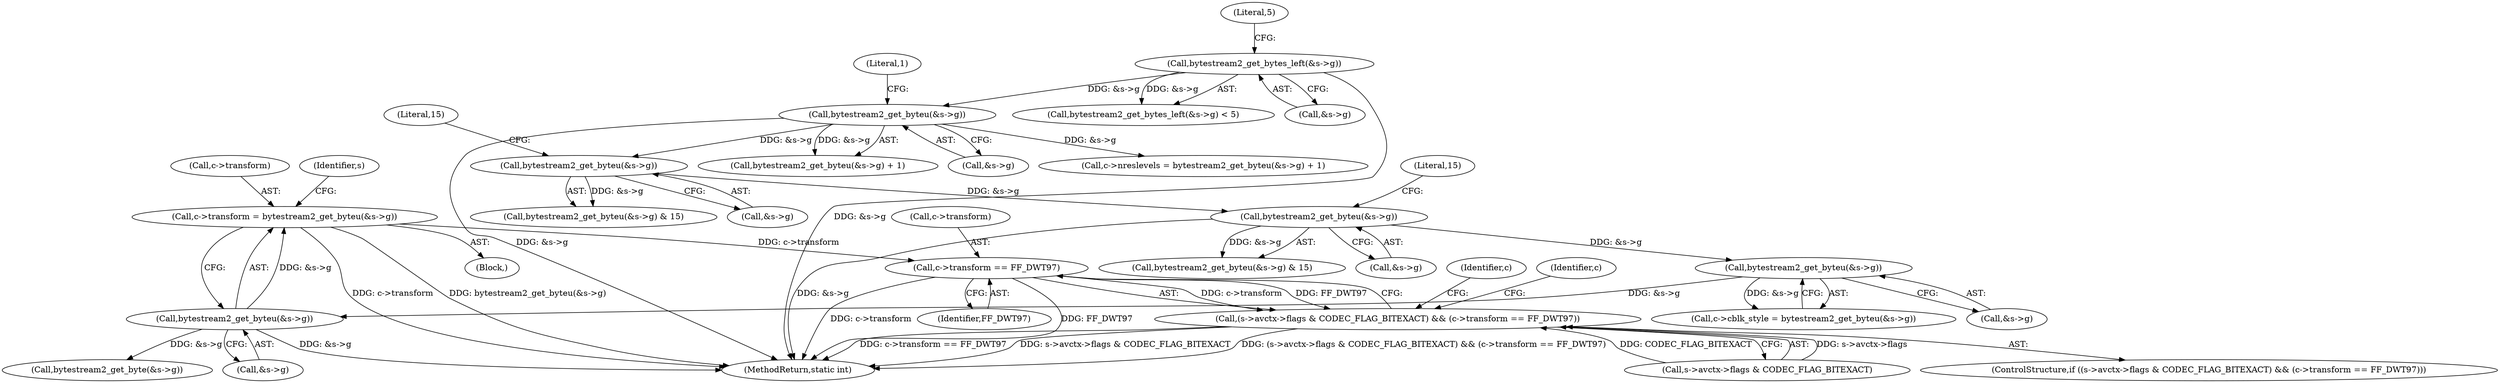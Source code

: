 digraph "0_FFmpeg_a1b9004b768bef606ee98d417bceb9392ceb788d@pointer" {
"1000280" [label="(Call,c->transform = bytestream2_get_byteu(&s->g))"];
"1000284" [label="(Call,bytestream2_get_byteu(&s->g))"];
"1000259" [label="(Call,bytestream2_get_byteu(&s->g))"];
"1000197" [label="(Call,bytestream2_get_byteu(&s->g))"];
"1000184" [label="(Call,bytestream2_get_byteu(&s->g))"];
"1000129" [label="(Call,bytestream2_get_byteu(&s->g))"];
"1000116" [label="(Call,bytestream2_get_bytes_left(&s->g))"];
"1000298" [label="(Call,c->transform == FF_DWT97)"];
"1000290" [label="(Call,(s->avctx->flags & CODEC_FLAG_BITEXACT) && (c->transform == FF_DWT97))"];
"1000128" [label="(Call,bytestream2_get_byteu(&s->g) + 1)"];
"1000280" [label="(Call,c->transform = bytestream2_get_byteu(&s->g))"];
"1000112" [label="(Block,)"];
"1000260" [label="(Call,&s->g)"];
"1000115" [label="(Call,bytestream2_get_bytes_left(&s->g) < 5)"];
"1000305" [label="(Identifier,c)"];
"1000116" [label="(Call,bytestream2_get_bytes_left(&s->g))"];
"1000196" [label="(Call,bytestream2_get_byteu(&s->g) & 15)"];
"1000255" [label="(Call,c->cblk_style = bytestream2_get_byteu(&s->g))"];
"1000121" [label="(Literal,5)"];
"1000202" [label="(Literal,15)"];
"1000198" [label="(Call,&s->g)"];
"1000281" [label="(Call,c->transform)"];
"1000294" [label="(Identifier,s)"];
"1000259" [label="(Call,bytestream2_get_byteu(&s->g))"];
"1000302" [label="(Identifier,FF_DWT97)"];
"1000311" [label="(Identifier,c)"];
"1000117" [label="(Call,&s->g)"];
"1000129" [label="(Call,bytestream2_get_byteu(&s->g))"];
"1000197" [label="(Call,bytestream2_get_byteu(&s->g))"];
"1000130" [label="(Call,&s->g)"];
"1000284" [label="(Call,bytestream2_get_byteu(&s->g))"];
"1000299" [label="(Call,c->transform)"];
"1000189" [label="(Literal,15)"];
"1000298" [label="(Call,c->transform == FF_DWT97)"];
"1000330" [label="(Call,bytestream2_get_byte(&s->g))"];
"1000285" [label="(Call,&s->g)"];
"1000291" [label="(Call,s->avctx->flags & CODEC_FLAG_BITEXACT)"];
"1000124" [label="(Call,c->nreslevels = bytestream2_get_byteu(&s->g) + 1)"];
"1000377" [label="(MethodReturn,static int)"];
"1000185" [label="(Call,&s->g)"];
"1000183" [label="(Call,bytestream2_get_byteu(&s->g) & 15)"];
"1000289" [label="(ControlStructure,if ((s->avctx->flags & CODEC_FLAG_BITEXACT) && (c->transform == FF_DWT97)))"];
"1000290" [label="(Call,(s->avctx->flags & CODEC_FLAG_BITEXACT) && (c->transform == FF_DWT97))"];
"1000134" [label="(Literal,1)"];
"1000184" [label="(Call,bytestream2_get_byteu(&s->g))"];
"1000280" -> "1000112"  [label="AST: "];
"1000280" -> "1000284"  [label="CFG: "];
"1000281" -> "1000280"  [label="AST: "];
"1000284" -> "1000280"  [label="AST: "];
"1000294" -> "1000280"  [label="CFG: "];
"1000280" -> "1000377"  [label="DDG: bytestream2_get_byteu(&s->g)"];
"1000280" -> "1000377"  [label="DDG: c->transform"];
"1000284" -> "1000280"  [label="DDG: &s->g"];
"1000280" -> "1000298"  [label="DDG: c->transform"];
"1000284" -> "1000285"  [label="CFG: "];
"1000285" -> "1000284"  [label="AST: "];
"1000284" -> "1000377"  [label="DDG: &s->g"];
"1000259" -> "1000284"  [label="DDG: &s->g"];
"1000284" -> "1000330"  [label="DDG: &s->g"];
"1000259" -> "1000255"  [label="AST: "];
"1000259" -> "1000260"  [label="CFG: "];
"1000260" -> "1000259"  [label="AST: "];
"1000255" -> "1000259"  [label="CFG: "];
"1000259" -> "1000255"  [label="DDG: &s->g"];
"1000197" -> "1000259"  [label="DDG: &s->g"];
"1000197" -> "1000196"  [label="AST: "];
"1000197" -> "1000198"  [label="CFG: "];
"1000198" -> "1000197"  [label="AST: "];
"1000202" -> "1000197"  [label="CFG: "];
"1000197" -> "1000377"  [label="DDG: &s->g"];
"1000197" -> "1000196"  [label="DDG: &s->g"];
"1000184" -> "1000197"  [label="DDG: &s->g"];
"1000184" -> "1000183"  [label="AST: "];
"1000184" -> "1000185"  [label="CFG: "];
"1000185" -> "1000184"  [label="AST: "];
"1000189" -> "1000184"  [label="CFG: "];
"1000184" -> "1000183"  [label="DDG: &s->g"];
"1000129" -> "1000184"  [label="DDG: &s->g"];
"1000129" -> "1000128"  [label="AST: "];
"1000129" -> "1000130"  [label="CFG: "];
"1000130" -> "1000129"  [label="AST: "];
"1000134" -> "1000129"  [label="CFG: "];
"1000129" -> "1000377"  [label="DDG: &s->g"];
"1000129" -> "1000124"  [label="DDG: &s->g"];
"1000129" -> "1000128"  [label="DDG: &s->g"];
"1000116" -> "1000129"  [label="DDG: &s->g"];
"1000116" -> "1000115"  [label="AST: "];
"1000116" -> "1000117"  [label="CFG: "];
"1000117" -> "1000116"  [label="AST: "];
"1000121" -> "1000116"  [label="CFG: "];
"1000116" -> "1000377"  [label="DDG: &s->g"];
"1000116" -> "1000115"  [label="DDG: &s->g"];
"1000298" -> "1000290"  [label="AST: "];
"1000298" -> "1000302"  [label="CFG: "];
"1000299" -> "1000298"  [label="AST: "];
"1000302" -> "1000298"  [label="AST: "];
"1000290" -> "1000298"  [label="CFG: "];
"1000298" -> "1000377"  [label="DDG: c->transform"];
"1000298" -> "1000377"  [label="DDG: FF_DWT97"];
"1000298" -> "1000290"  [label="DDG: c->transform"];
"1000298" -> "1000290"  [label="DDG: FF_DWT97"];
"1000290" -> "1000289"  [label="AST: "];
"1000290" -> "1000291"  [label="CFG: "];
"1000291" -> "1000290"  [label="AST: "];
"1000305" -> "1000290"  [label="CFG: "];
"1000311" -> "1000290"  [label="CFG: "];
"1000290" -> "1000377"  [label="DDG: c->transform == FF_DWT97"];
"1000290" -> "1000377"  [label="DDG: s->avctx->flags & CODEC_FLAG_BITEXACT"];
"1000290" -> "1000377"  [label="DDG: (s->avctx->flags & CODEC_FLAG_BITEXACT) && (c->transform == FF_DWT97)"];
"1000291" -> "1000290"  [label="DDG: s->avctx->flags"];
"1000291" -> "1000290"  [label="DDG: CODEC_FLAG_BITEXACT"];
}
